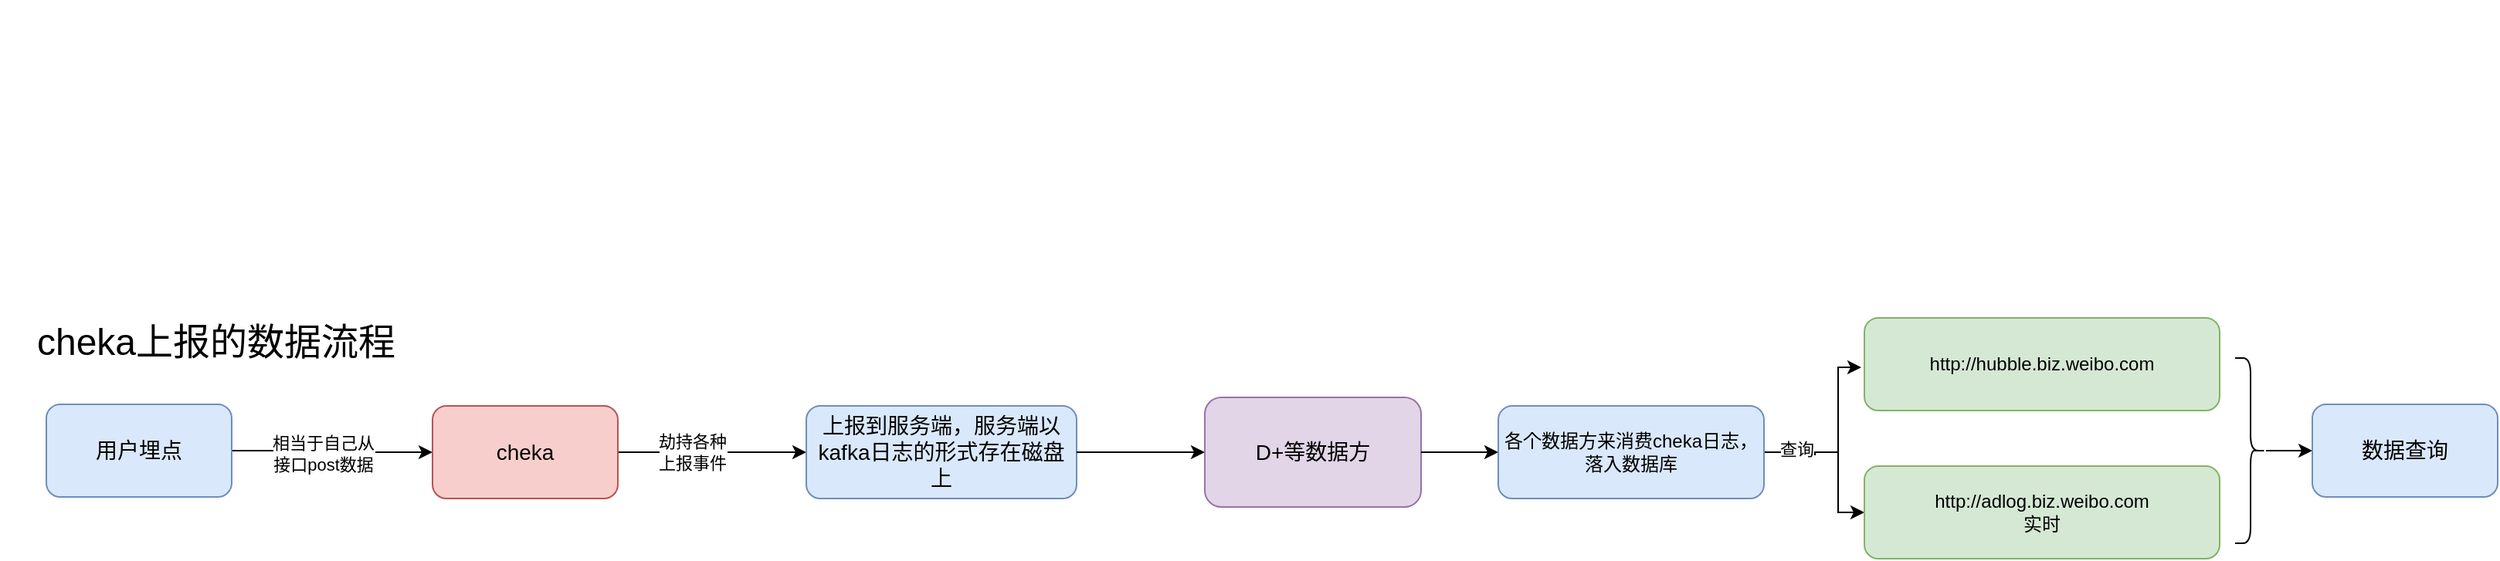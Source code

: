<mxfile version="14.7.1" type="github">
  <diagram id="8Q8xeb0HI0jWzQi8_LTv" name="Page-1">
    <mxGraphModel dx="3295" dy="2722" grid="1" gridSize="10" guides="1" tooltips="1" connect="1" arrows="1" fold="1" page="1" pageScale="1" pageWidth="827" pageHeight="1169" background="none" math="0" shadow="0">
      <root>
        <mxCell id="0" />
        <mxCell id="1" parent="0" />
        <mxCell id="urFDt2Ocu5OXnpa5XnNP-5" value="" style="edgeStyle=orthogonalEdgeStyle;rounded=0;orthogonalLoop=1;jettySize=auto;html=1;" parent="1" source="urFDt2Ocu5OXnpa5XnNP-2" target="urFDt2Ocu5OXnpa5XnNP-4" edge="1">
          <mxGeometry relative="1" as="geometry" />
        </mxCell>
        <mxCell id="urFDt2Ocu5OXnpa5XnNP-10" value="相当于自己从&lt;br&gt;接口post数据" style="edgeLabel;html=1;align=center;verticalAlign=middle;resizable=0;points=[];" parent="urFDt2Ocu5OXnpa5XnNP-5" vertex="1" connectable="0">
          <mxGeometry x="-0.1" y="-2" relative="1" as="geometry">
            <mxPoint as="offset" />
          </mxGeometry>
        </mxCell>
        <mxCell id="urFDt2Ocu5OXnpa5XnNP-2" value="&lt;font style=&quot;font-size: 14px&quot;&gt;用户埋点&lt;/font&gt;" style="rounded=1;whiteSpace=wrap;html=1;fillColor=#dae8fc;strokeColor=#6c8ebf;" parent="1" vertex="1">
          <mxGeometry x="-100" y="230" width="120" height="60" as="geometry" />
        </mxCell>
        <mxCell id="urFDt2Ocu5OXnpa5XnNP-3" value="&lt;font style=&quot;font-size: 24px&quot;&gt;cheka上报的数据流程&lt;/font&gt;" style="text;html=1;strokeColor=none;fillColor=none;align=center;verticalAlign=middle;whiteSpace=wrap;rounded=0;" parent="1" vertex="1">
          <mxGeometry x="-130" y="180" width="280" height="20" as="geometry" />
        </mxCell>
        <mxCell id="urFDt2Ocu5OXnpa5XnNP-7" value="&lt;br&gt;" style="edgeStyle=orthogonalEdgeStyle;rounded=0;orthogonalLoop=1;jettySize=auto;html=1;" parent="1" source="urFDt2Ocu5OXnpa5XnNP-4" target="urFDt2Ocu5OXnpa5XnNP-6" edge="1">
          <mxGeometry relative="1" as="geometry" />
        </mxCell>
        <mxCell id="urFDt2Ocu5OXnpa5XnNP-8" value="劫持各种&lt;br&gt;上报事件" style="edgeLabel;html=1;align=center;verticalAlign=middle;resizable=0;points=[];" parent="urFDt2Ocu5OXnpa5XnNP-7" vertex="1" connectable="0">
          <mxGeometry x="-0.225" relative="1" as="geometry">
            <mxPoint as="offset" />
          </mxGeometry>
        </mxCell>
        <mxCell id="urFDt2Ocu5OXnpa5XnNP-4" value="&lt;font style=&quot;font-size: 14px&quot;&gt;cheka&lt;/font&gt;" style="whiteSpace=wrap;html=1;rounded=1;fillColor=#f8cecc;strokeColor=#b85450;" parent="1" vertex="1">
          <mxGeometry x="150" y="231" width="120" height="60" as="geometry" />
        </mxCell>
        <mxCell id="urFDt2Ocu5OXnpa5XnNP-6" value="&lt;font style=&quot;font-size: 14px&quot;&gt;上报到服务端，服务端以kafka日志的形式存在磁盘上&lt;/font&gt;" style="whiteSpace=wrap;html=1;rounded=1;fillColor=#dae8fc;strokeColor=#6c8ebf;" parent="1" vertex="1">
          <mxGeometry x="392" y="231" width="175" height="60" as="geometry" />
        </mxCell>
        <mxCell id="urFDt2Ocu5OXnpa5XnNP-19" value="" style="edgeStyle=orthogonalEdgeStyle;rounded=0;orthogonalLoop=1;jettySize=auto;html=1;" parent="1" source="urFDt2Ocu5OXnpa5XnNP-6" target="urFDt2Ocu5OXnpa5XnNP-18" edge="1">
          <mxGeometry relative="1" as="geometry" />
        </mxCell>
        <mxCell id="urFDt2Ocu5OXnpa5XnNP-18" value="&lt;span style=&quot;font-size: 14px&quot;&gt;D+等数据方&lt;/span&gt;" style="whiteSpace=wrap;html=1;rounded=1;fillColor=#e1d5e7;strokeColor=#9673a6;" parent="1" vertex="1">
          <mxGeometry x="650" y="225.5" width="140" height="71" as="geometry" />
        </mxCell>
        <mxCell id="urFDt2Ocu5OXnpa5XnNP-62" value="" style="edgeStyle=orthogonalEdgeStyle;rounded=0;orthogonalLoop=1;jettySize=auto;html=1;exitX=1;exitY=0.5;exitDx=0;exitDy=0;" parent="1" source="urFDt2Ocu5OXnpa5XnNP-18" target="urFDt2Ocu5OXnpa5XnNP-22" edge="1">
          <mxGeometry relative="1" as="geometry">
            <mxPoint x="807" y="261" as="sourcePoint" />
          </mxGeometry>
        </mxCell>
        <mxCell id="urFDt2Ocu5OXnpa5XnNP-46" value="" style="edgeStyle=orthogonalEdgeStyle;rounded=0;orthogonalLoop=1;jettySize=auto;html=1;" parent="1" source="urFDt2Ocu5OXnpa5XnNP-22" target="urFDt2Ocu5OXnpa5XnNP-24" edge="1">
          <mxGeometry relative="1" as="geometry">
            <Array as="points">
              <mxPoint x="1060" y="261" />
              <mxPoint x="1060" y="300" />
            </Array>
          </mxGeometry>
        </mxCell>
        <mxCell id="urFDt2Ocu5OXnpa5XnNP-61" value="查询" style="edgeLabel;html=1;align=center;verticalAlign=middle;resizable=0;points=[];" parent="urFDt2Ocu5OXnpa5XnNP-46" vertex="1" connectable="0">
          <mxGeometry x="-0.596" y="2" relative="1" as="geometry">
            <mxPoint as="offset" />
          </mxGeometry>
        </mxCell>
        <mxCell id="urFDt2Ocu5OXnpa5XnNP-22" value="各个数据方来消费cheka日志，&lt;br&gt;落入数据库" style="whiteSpace=wrap;html=1;rounded=1;fillColor=#dae8fc;strokeColor=#6c8ebf;" parent="1" vertex="1">
          <mxGeometry x="840" y="231" width="172" height="60" as="geometry" />
        </mxCell>
        <mxCell id="urFDt2Ocu5OXnpa5XnNP-24" value="http://adlog.biz.weibo.com&lt;br&gt;实时" style="whiteSpace=wrap;html=1;rounded=1;strokeColor=#82b366;fillColor=#d5e8d4;" parent="1" vertex="1">
          <mxGeometry x="1077" y="270" width="230" height="60" as="geometry" />
        </mxCell>
        <mxCell id="urFDt2Ocu5OXnpa5XnNP-27" value="http://hubble.biz.weibo.com" style="whiteSpace=wrap;html=1;rounded=1;strokeColor=#82b366;fillColor=#d5e8d4;" parent="1" vertex="1">
          <mxGeometry x="1077" y="174" width="230" height="60" as="geometry" />
        </mxCell>
        <mxCell id="urFDt2Ocu5OXnpa5XnNP-37" style="edgeStyle=orthogonalEdgeStyle;rounded=0;orthogonalLoop=1;jettySize=auto;html=1;exitX=0.5;exitY=1;exitDx=0;exitDy=0;" parent="1" edge="1">
          <mxGeometry relative="1" as="geometry">
            <mxPoint x="987" y="-24" as="sourcePoint" />
            <mxPoint x="987" y="-24" as="targetPoint" />
          </mxGeometry>
        </mxCell>
        <mxCell id="urFDt2Ocu5OXnpa5XnNP-54" value="" style="edgeStyle=orthogonalEdgeStyle;rounded=0;orthogonalLoop=1;jettySize=auto;html=1;" parent="1" edge="1">
          <mxGeometry relative="1" as="geometry">
            <mxPoint x="1045" y="263" as="sourcePoint" />
            <mxPoint x="1075" y="206.0" as="targetPoint" />
            <Array as="points">
              <mxPoint x="1045" y="261" />
              <mxPoint x="1060" y="261" />
              <mxPoint x="1060" y="206" />
            </Array>
          </mxGeometry>
        </mxCell>
        <mxCell id="urFDt2Ocu5OXnpa5XnNP-57" value="" style="edgeStyle=orthogonalEdgeStyle;rounded=0;orthogonalLoop=1;jettySize=auto;html=1;" parent="1" source="urFDt2Ocu5OXnpa5XnNP-55" target="urFDt2Ocu5OXnpa5XnNP-56" edge="1">
          <mxGeometry relative="1" as="geometry" />
        </mxCell>
        <mxCell id="urFDt2Ocu5OXnpa5XnNP-55" value="" style="shape=curlyBracket;whiteSpace=wrap;html=1;rounded=1;flipH=1;" parent="1" vertex="1">
          <mxGeometry x="1317" y="200" width="20" height="120" as="geometry" />
        </mxCell>
        <mxCell id="urFDt2Ocu5OXnpa5XnNP-56" value="&lt;span style=&quot;font-size: 14px&quot;&gt;数据查询&lt;/span&gt;" style="whiteSpace=wrap;html=1;rounded=1;fillColor=#dae8fc;strokeColor=#6c8ebf;" parent="1" vertex="1">
          <mxGeometry x="1367" y="230" width="120" height="60" as="geometry" />
        </mxCell>
        <mxCell id="GckEER6w_LMBa7rWPl4F-1" style="edgeStyle=orthogonalEdgeStyle;rounded=0;orthogonalLoop=1;jettySize=auto;html=1;exitX=0.5;exitY=1;exitDx=0;exitDy=0;" edge="1" parent="1" source="urFDt2Ocu5OXnpa5XnNP-18" target="urFDt2Ocu5OXnpa5XnNP-18">
          <mxGeometry relative="1" as="geometry" />
        </mxCell>
      </root>
    </mxGraphModel>
  </diagram>
</mxfile>
